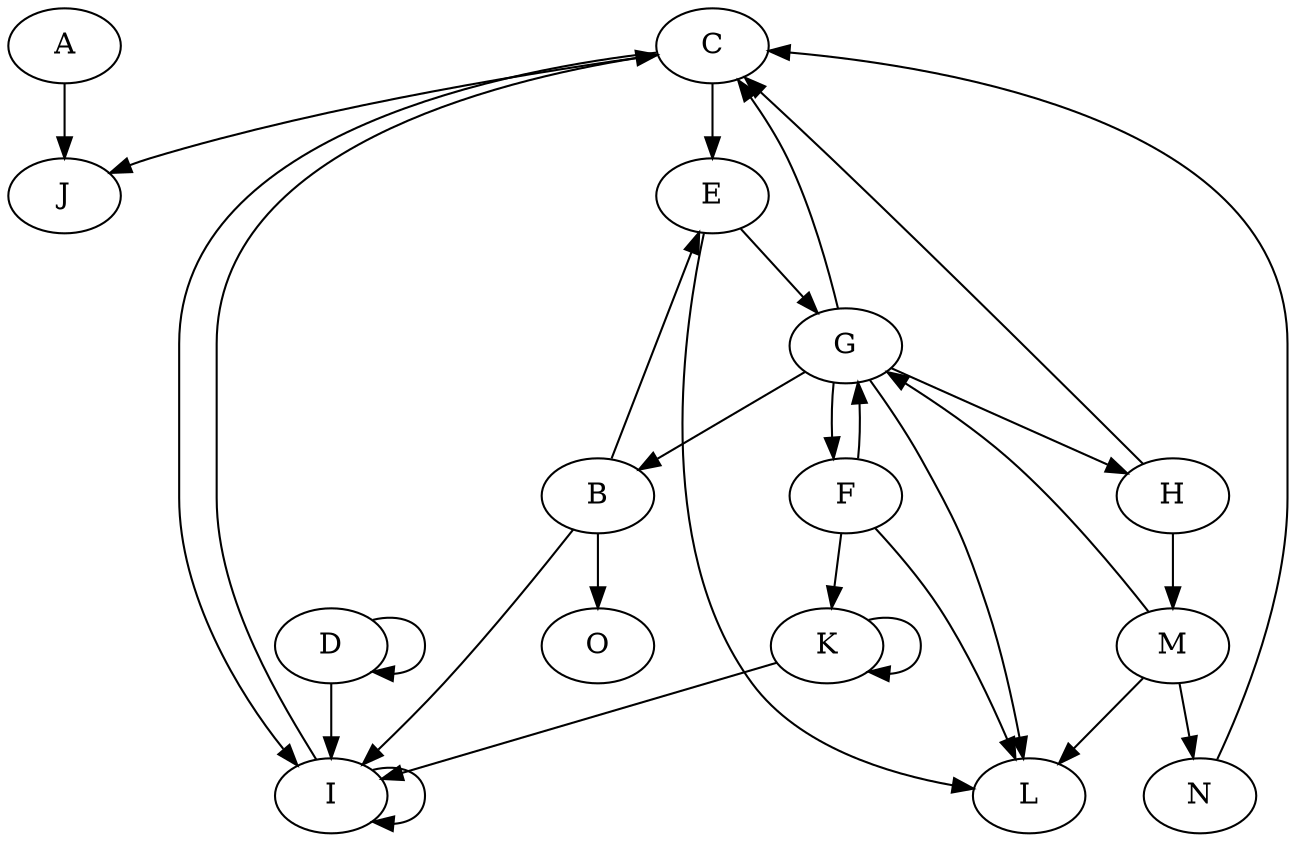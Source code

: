 digraph {
A;
B;
C;
D;
E;
F;
G;
H;
I;
J;
K;
L;
M;
N;
O;
A -> J [weight=1];
B -> E [weight=1];
B -> I [weight=1];
B -> O [weight=1];
C -> E [weight=1];
C -> I [weight=1];
C -> J [weight=1];
D -> I [weight=1];
D -> D;
E -> G [weight=1];
E -> L [weight=1];
F -> G [weight=1];
F -> K [weight=1];
F -> L [weight=1];
G -> B [weight=1];
G -> C [weight=1];
G -> F [weight=1];
G -> H [weight=1];
G -> L [weight=1];
H -> C [weight=1];
H -> M [weight=1];
I -> C [weight=1];
I -> I;
K -> I [weight=1];
K -> K;
M -> G [weight=1];
M -> L [weight=1];
M -> N [weight=1];
N -> C [weight=1];
}
